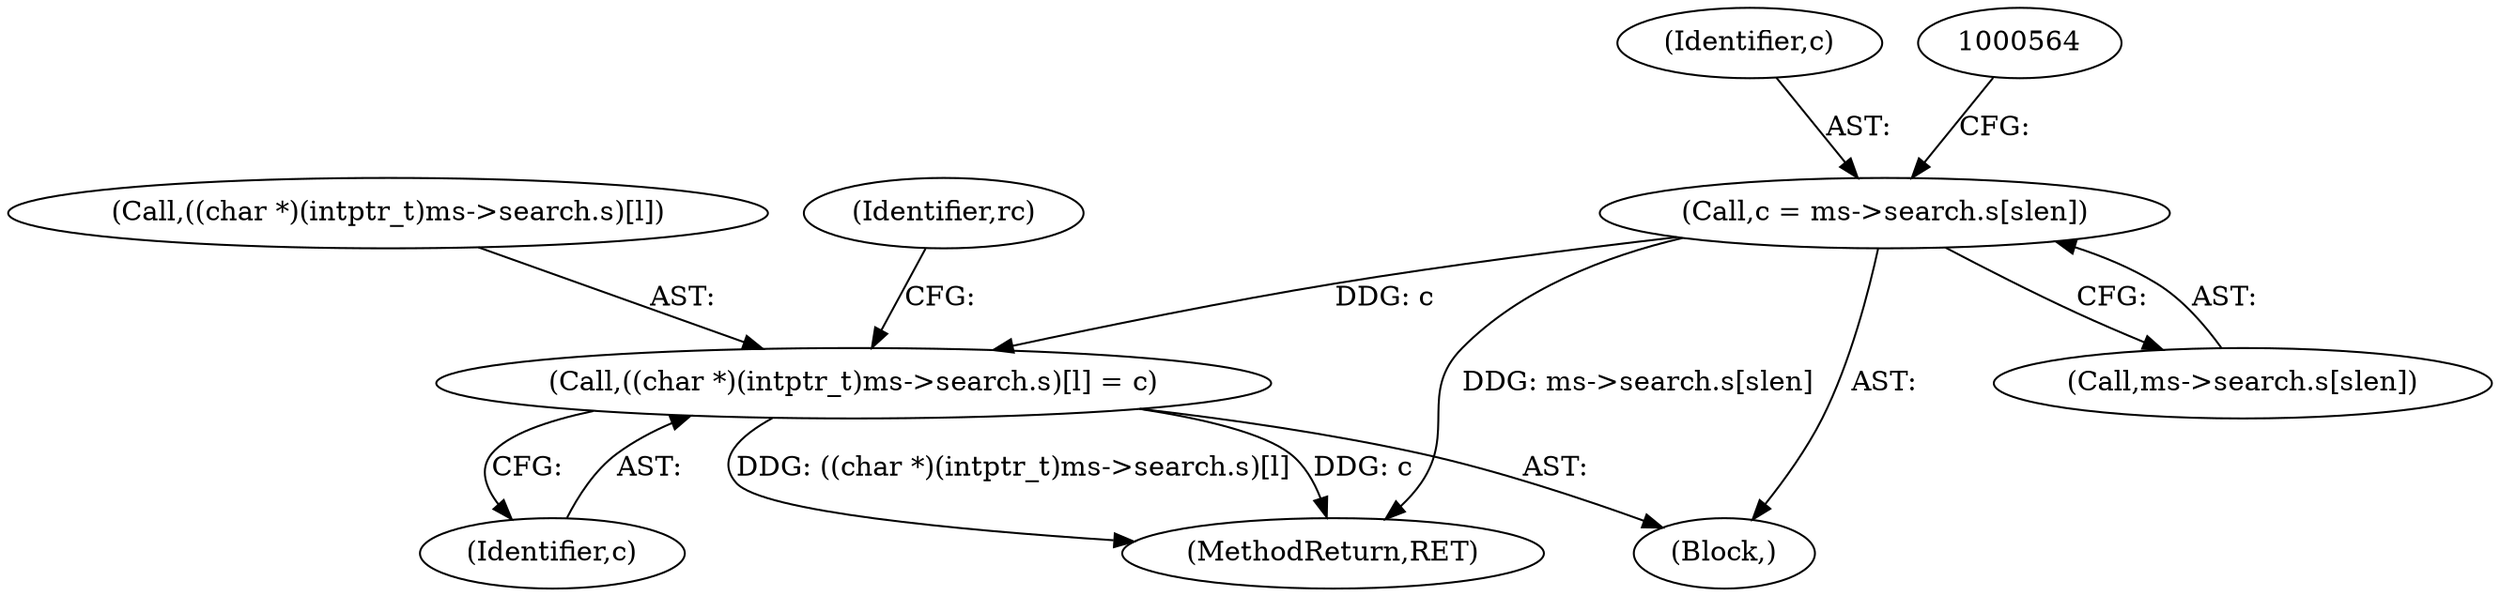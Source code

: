 digraph "0_file_74cafd7de9ec99a14f4480927580e501c8f852c3@pointer" {
"1000552" [label="(Call,c = ms->search.s[slen])"];
"1000589" [label="(Call,((char *)(intptr_t)ms->search.s)[l] = c)"];
"1000601" [label="(Identifier,c)"];
"1000552" [label="(Call,c = ms->search.s[slen])"];
"1000590" [label="(Call,((char *)(intptr_t)ms->search.s)[l])"];
"1000994" [label="(MethodReturn,RET)"];
"1000589" [label="(Call,((char *)(intptr_t)ms->search.s)[l] = c)"];
"1000553" [label="(Identifier,c)"];
"1000522" [label="(Block,)"];
"1000554" [label="(Call,ms->search.s[slen])"];
"1000603" [label="(Identifier,rc)"];
"1000552" -> "1000522"  [label="AST: "];
"1000552" -> "1000554"  [label="CFG: "];
"1000553" -> "1000552"  [label="AST: "];
"1000554" -> "1000552"  [label="AST: "];
"1000564" -> "1000552"  [label="CFG: "];
"1000552" -> "1000994"  [label="DDG: ms->search.s[slen]"];
"1000552" -> "1000589"  [label="DDG: c"];
"1000589" -> "1000522"  [label="AST: "];
"1000589" -> "1000601"  [label="CFG: "];
"1000590" -> "1000589"  [label="AST: "];
"1000601" -> "1000589"  [label="AST: "];
"1000603" -> "1000589"  [label="CFG: "];
"1000589" -> "1000994"  [label="DDG: ((char *)(intptr_t)ms->search.s)[l]"];
"1000589" -> "1000994"  [label="DDG: c"];
}
